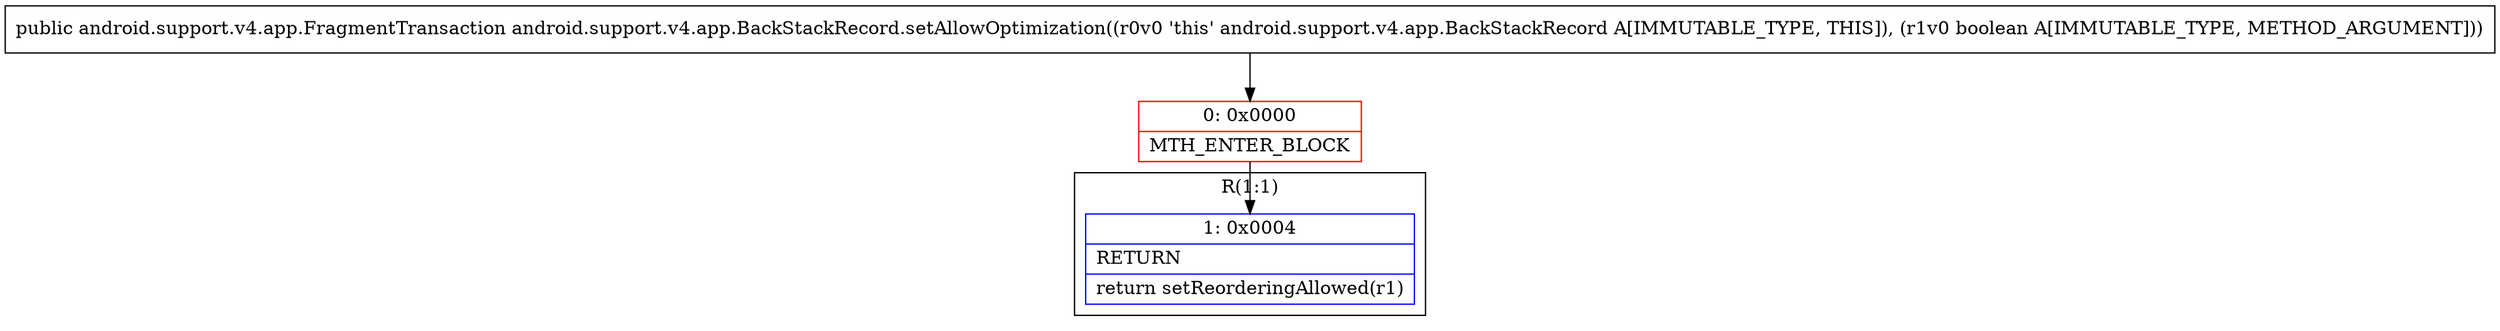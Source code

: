 digraph "CFG forandroid.support.v4.app.BackStackRecord.setAllowOptimization(Z)Landroid\/support\/v4\/app\/FragmentTransaction;" {
subgraph cluster_Region_1360423827 {
label = "R(1:1)";
node [shape=record,color=blue];
Node_1 [shape=record,label="{1\:\ 0x0004|RETURN\l|return setReorderingAllowed(r1)\l}"];
}
Node_0 [shape=record,color=red,label="{0\:\ 0x0000|MTH_ENTER_BLOCK\l}"];
MethodNode[shape=record,label="{public android.support.v4.app.FragmentTransaction android.support.v4.app.BackStackRecord.setAllowOptimization((r0v0 'this' android.support.v4.app.BackStackRecord A[IMMUTABLE_TYPE, THIS]), (r1v0 boolean A[IMMUTABLE_TYPE, METHOD_ARGUMENT])) }"];
MethodNode -> Node_0;
Node_0 -> Node_1;
}

